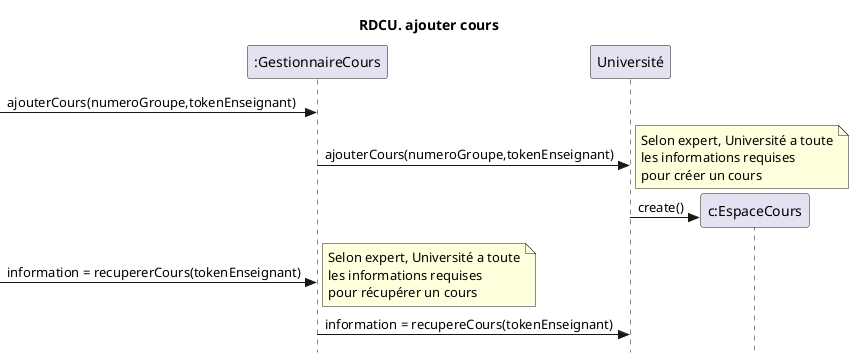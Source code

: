 @startuml creerNouveauCours
skinparam style strictuml
skinparam defaultfontname Verdana
title RDCU. ajouter cours
participant ":GestionnaireCours" as controlleur
participant "Université" as sga
participant "c:EspaceCours" as cours

-> controlleur : ajouterCours(numeroGroupe,tokenEnseignant)
  controlleur->sga : ajouterCours(numeroGroupe,tokenEnseignant)
  note right : Selon expert, Université a toute\nles informations requises\npour créer un cours
  create cours
  sga->cours : create()
  -> controlleur : information = recupererCours(tokenEnseignant)
note right : Selon expert, Université a toute\nles informations requises\npour récupérer un cours
  controlleur -> sga : information = recupereCours(tokenEnseignant)
  @enduml